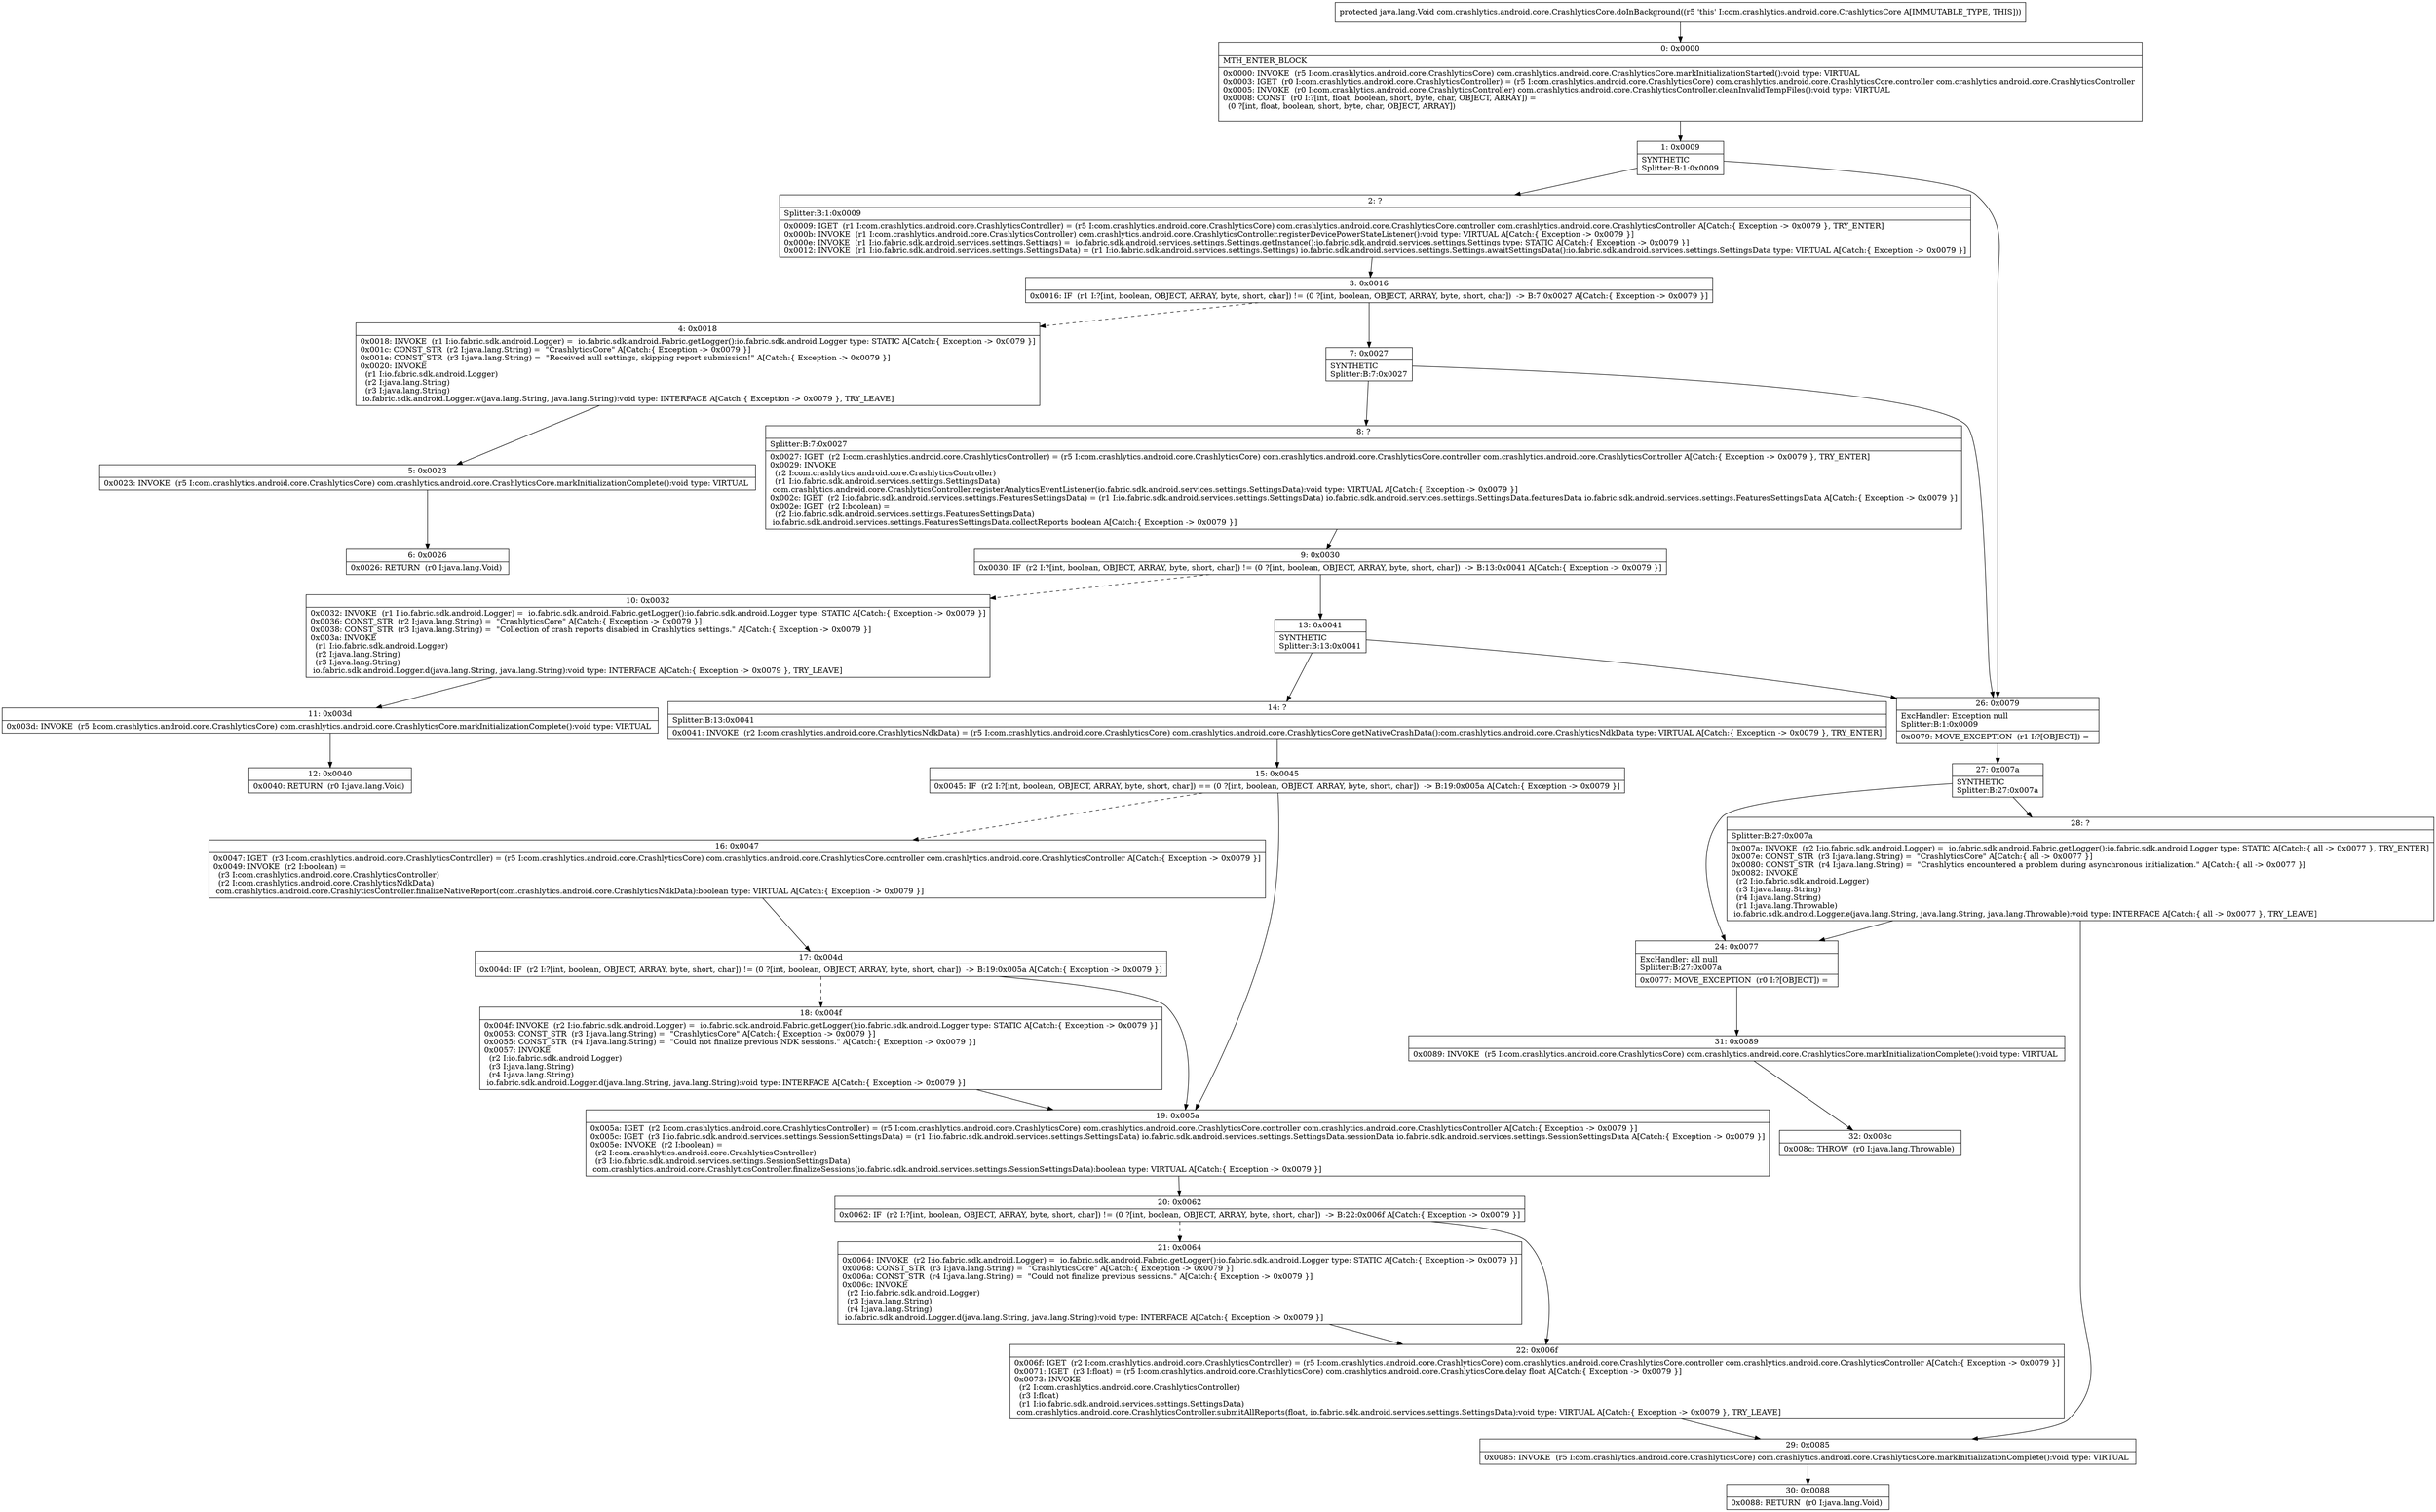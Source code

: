 digraph "CFG forcom.crashlytics.android.core.CrashlyticsCore.doInBackground()Ljava\/lang\/Void;" {
Node_0 [shape=record,label="{0\:\ 0x0000|MTH_ENTER_BLOCK\l|0x0000: INVOKE  (r5 I:com.crashlytics.android.core.CrashlyticsCore) com.crashlytics.android.core.CrashlyticsCore.markInitializationStarted():void type: VIRTUAL \l0x0003: IGET  (r0 I:com.crashlytics.android.core.CrashlyticsController) = (r5 I:com.crashlytics.android.core.CrashlyticsCore) com.crashlytics.android.core.CrashlyticsCore.controller com.crashlytics.android.core.CrashlyticsController \l0x0005: INVOKE  (r0 I:com.crashlytics.android.core.CrashlyticsController) com.crashlytics.android.core.CrashlyticsController.cleanInvalidTempFiles():void type: VIRTUAL \l0x0008: CONST  (r0 I:?[int, float, boolean, short, byte, char, OBJECT, ARRAY]) = \l  (0 ?[int, float, boolean, short, byte, char, OBJECT, ARRAY])\l \l}"];
Node_1 [shape=record,label="{1\:\ 0x0009|SYNTHETIC\lSplitter:B:1:0x0009\l}"];
Node_2 [shape=record,label="{2\:\ ?|Splitter:B:1:0x0009\l|0x0009: IGET  (r1 I:com.crashlytics.android.core.CrashlyticsController) = (r5 I:com.crashlytics.android.core.CrashlyticsCore) com.crashlytics.android.core.CrashlyticsCore.controller com.crashlytics.android.core.CrashlyticsController A[Catch:\{ Exception \-\> 0x0079 \}, TRY_ENTER]\l0x000b: INVOKE  (r1 I:com.crashlytics.android.core.CrashlyticsController) com.crashlytics.android.core.CrashlyticsController.registerDevicePowerStateListener():void type: VIRTUAL A[Catch:\{ Exception \-\> 0x0079 \}]\l0x000e: INVOKE  (r1 I:io.fabric.sdk.android.services.settings.Settings) =  io.fabric.sdk.android.services.settings.Settings.getInstance():io.fabric.sdk.android.services.settings.Settings type: STATIC A[Catch:\{ Exception \-\> 0x0079 \}]\l0x0012: INVOKE  (r1 I:io.fabric.sdk.android.services.settings.SettingsData) = (r1 I:io.fabric.sdk.android.services.settings.Settings) io.fabric.sdk.android.services.settings.Settings.awaitSettingsData():io.fabric.sdk.android.services.settings.SettingsData type: VIRTUAL A[Catch:\{ Exception \-\> 0x0079 \}]\l}"];
Node_3 [shape=record,label="{3\:\ 0x0016|0x0016: IF  (r1 I:?[int, boolean, OBJECT, ARRAY, byte, short, char]) != (0 ?[int, boolean, OBJECT, ARRAY, byte, short, char])  \-\> B:7:0x0027 A[Catch:\{ Exception \-\> 0x0079 \}]\l}"];
Node_4 [shape=record,label="{4\:\ 0x0018|0x0018: INVOKE  (r1 I:io.fabric.sdk.android.Logger) =  io.fabric.sdk.android.Fabric.getLogger():io.fabric.sdk.android.Logger type: STATIC A[Catch:\{ Exception \-\> 0x0079 \}]\l0x001c: CONST_STR  (r2 I:java.lang.String) =  \"CrashlyticsCore\" A[Catch:\{ Exception \-\> 0x0079 \}]\l0x001e: CONST_STR  (r3 I:java.lang.String) =  \"Received null settings, skipping report submission!\" A[Catch:\{ Exception \-\> 0x0079 \}]\l0x0020: INVOKE  \l  (r1 I:io.fabric.sdk.android.Logger)\l  (r2 I:java.lang.String)\l  (r3 I:java.lang.String)\l io.fabric.sdk.android.Logger.w(java.lang.String, java.lang.String):void type: INTERFACE A[Catch:\{ Exception \-\> 0x0079 \}, TRY_LEAVE]\l}"];
Node_5 [shape=record,label="{5\:\ 0x0023|0x0023: INVOKE  (r5 I:com.crashlytics.android.core.CrashlyticsCore) com.crashlytics.android.core.CrashlyticsCore.markInitializationComplete():void type: VIRTUAL \l}"];
Node_6 [shape=record,label="{6\:\ 0x0026|0x0026: RETURN  (r0 I:java.lang.Void) \l}"];
Node_7 [shape=record,label="{7\:\ 0x0027|SYNTHETIC\lSplitter:B:7:0x0027\l}"];
Node_8 [shape=record,label="{8\:\ ?|Splitter:B:7:0x0027\l|0x0027: IGET  (r2 I:com.crashlytics.android.core.CrashlyticsController) = (r5 I:com.crashlytics.android.core.CrashlyticsCore) com.crashlytics.android.core.CrashlyticsCore.controller com.crashlytics.android.core.CrashlyticsController A[Catch:\{ Exception \-\> 0x0079 \}, TRY_ENTER]\l0x0029: INVOKE  \l  (r2 I:com.crashlytics.android.core.CrashlyticsController)\l  (r1 I:io.fabric.sdk.android.services.settings.SettingsData)\l com.crashlytics.android.core.CrashlyticsController.registerAnalyticsEventListener(io.fabric.sdk.android.services.settings.SettingsData):void type: VIRTUAL A[Catch:\{ Exception \-\> 0x0079 \}]\l0x002c: IGET  (r2 I:io.fabric.sdk.android.services.settings.FeaturesSettingsData) = (r1 I:io.fabric.sdk.android.services.settings.SettingsData) io.fabric.sdk.android.services.settings.SettingsData.featuresData io.fabric.sdk.android.services.settings.FeaturesSettingsData A[Catch:\{ Exception \-\> 0x0079 \}]\l0x002e: IGET  (r2 I:boolean) = \l  (r2 I:io.fabric.sdk.android.services.settings.FeaturesSettingsData)\l io.fabric.sdk.android.services.settings.FeaturesSettingsData.collectReports boolean A[Catch:\{ Exception \-\> 0x0079 \}]\l}"];
Node_9 [shape=record,label="{9\:\ 0x0030|0x0030: IF  (r2 I:?[int, boolean, OBJECT, ARRAY, byte, short, char]) != (0 ?[int, boolean, OBJECT, ARRAY, byte, short, char])  \-\> B:13:0x0041 A[Catch:\{ Exception \-\> 0x0079 \}]\l}"];
Node_10 [shape=record,label="{10\:\ 0x0032|0x0032: INVOKE  (r1 I:io.fabric.sdk.android.Logger) =  io.fabric.sdk.android.Fabric.getLogger():io.fabric.sdk.android.Logger type: STATIC A[Catch:\{ Exception \-\> 0x0079 \}]\l0x0036: CONST_STR  (r2 I:java.lang.String) =  \"CrashlyticsCore\" A[Catch:\{ Exception \-\> 0x0079 \}]\l0x0038: CONST_STR  (r3 I:java.lang.String) =  \"Collection of crash reports disabled in Crashlytics settings.\" A[Catch:\{ Exception \-\> 0x0079 \}]\l0x003a: INVOKE  \l  (r1 I:io.fabric.sdk.android.Logger)\l  (r2 I:java.lang.String)\l  (r3 I:java.lang.String)\l io.fabric.sdk.android.Logger.d(java.lang.String, java.lang.String):void type: INTERFACE A[Catch:\{ Exception \-\> 0x0079 \}, TRY_LEAVE]\l}"];
Node_11 [shape=record,label="{11\:\ 0x003d|0x003d: INVOKE  (r5 I:com.crashlytics.android.core.CrashlyticsCore) com.crashlytics.android.core.CrashlyticsCore.markInitializationComplete():void type: VIRTUAL \l}"];
Node_12 [shape=record,label="{12\:\ 0x0040|0x0040: RETURN  (r0 I:java.lang.Void) \l}"];
Node_13 [shape=record,label="{13\:\ 0x0041|SYNTHETIC\lSplitter:B:13:0x0041\l}"];
Node_14 [shape=record,label="{14\:\ ?|Splitter:B:13:0x0041\l|0x0041: INVOKE  (r2 I:com.crashlytics.android.core.CrashlyticsNdkData) = (r5 I:com.crashlytics.android.core.CrashlyticsCore) com.crashlytics.android.core.CrashlyticsCore.getNativeCrashData():com.crashlytics.android.core.CrashlyticsNdkData type: VIRTUAL A[Catch:\{ Exception \-\> 0x0079 \}, TRY_ENTER]\l}"];
Node_15 [shape=record,label="{15\:\ 0x0045|0x0045: IF  (r2 I:?[int, boolean, OBJECT, ARRAY, byte, short, char]) == (0 ?[int, boolean, OBJECT, ARRAY, byte, short, char])  \-\> B:19:0x005a A[Catch:\{ Exception \-\> 0x0079 \}]\l}"];
Node_16 [shape=record,label="{16\:\ 0x0047|0x0047: IGET  (r3 I:com.crashlytics.android.core.CrashlyticsController) = (r5 I:com.crashlytics.android.core.CrashlyticsCore) com.crashlytics.android.core.CrashlyticsCore.controller com.crashlytics.android.core.CrashlyticsController A[Catch:\{ Exception \-\> 0x0079 \}]\l0x0049: INVOKE  (r2 I:boolean) = \l  (r3 I:com.crashlytics.android.core.CrashlyticsController)\l  (r2 I:com.crashlytics.android.core.CrashlyticsNdkData)\l com.crashlytics.android.core.CrashlyticsController.finalizeNativeReport(com.crashlytics.android.core.CrashlyticsNdkData):boolean type: VIRTUAL A[Catch:\{ Exception \-\> 0x0079 \}]\l}"];
Node_17 [shape=record,label="{17\:\ 0x004d|0x004d: IF  (r2 I:?[int, boolean, OBJECT, ARRAY, byte, short, char]) != (0 ?[int, boolean, OBJECT, ARRAY, byte, short, char])  \-\> B:19:0x005a A[Catch:\{ Exception \-\> 0x0079 \}]\l}"];
Node_18 [shape=record,label="{18\:\ 0x004f|0x004f: INVOKE  (r2 I:io.fabric.sdk.android.Logger) =  io.fabric.sdk.android.Fabric.getLogger():io.fabric.sdk.android.Logger type: STATIC A[Catch:\{ Exception \-\> 0x0079 \}]\l0x0053: CONST_STR  (r3 I:java.lang.String) =  \"CrashlyticsCore\" A[Catch:\{ Exception \-\> 0x0079 \}]\l0x0055: CONST_STR  (r4 I:java.lang.String) =  \"Could not finalize previous NDK sessions.\" A[Catch:\{ Exception \-\> 0x0079 \}]\l0x0057: INVOKE  \l  (r2 I:io.fabric.sdk.android.Logger)\l  (r3 I:java.lang.String)\l  (r4 I:java.lang.String)\l io.fabric.sdk.android.Logger.d(java.lang.String, java.lang.String):void type: INTERFACE A[Catch:\{ Exception \-\> 0x0079 \}]\l}"];
Node_19 [shape=record,label="{19\:\ 0x005a|0x005a: IGET  (r2 I:com.crashlytics.android.core.CrashlyticsController) = (r5 I:com.crashlytics.android.core.CrashlyticsCore) com.crashlytics.android.core.CrashlyticsCore.controller com.crashlytics.android.core.CrashlyticsController A[Catch:\{ Exception \-\> 0x0079 \}]\l0x005c: IGET  (r3 I:io.fabric.sdk.android.services.settings.SessionSettingsData) = (r1 I:io.fabric.sdk.android.services.settings.SettingsData) io.fabric.sdk.android.services.settings.SettingsData.sessionData io.fabric.sdk.android.services.settings.SessionSettingsData A[Catch:\{ Exception \-\> 0x0079 \}]\l0x005e: INVOKE  (r2 I:boolean) = \l  (r2 I:com.crashlytics.android.core.CrashlyticsController)\l  (r3 I:io.fabric.sdk.android.services.settings.SessionSettingsData)\l com.crashlytics.android.core.CrashlyticsController.finalizeSessions(io.fabric.sdk.android.services.settings.SessionSettingsData):boolean type: VIRTUAL A[Catch:\{ Exception \-\> 0x0079 \}]\l}"];
Node_20 [shape=record,label="{20\:\ 0x0062|0x0062: IF  (r2 I:?[int, boolean, OBJECT, ARRAY, byte, short, char]) != (0 ?[int, boolean, OBJECT, ARRAY, byte, short, char])  \-\> B:22:0x006f A[Catch:\{ Exception \-\> 0x0079 \}]\l}"];
Node_21 [shape=record,label="{21\:\ 0x0064|0x0064: INVOKE  (r2 I:io.fabric.sdk.android.Logger) =  io.fabric.sdk.android.Fabric.getLogger():io.fabric.sdk.android.Logger type: STATIC A[Catch:\{ Exception \-\> 0x0079 \}]\l0x0068: CONST_STR  (r3 I:java.lang.String) =  \"CrashlyticsCore\" A[Catch:\{ Exception \-\> 0x0079 \}]\l0x006a: CONST_STR  (r4 I:java.lang.String) =  \"Could not finalize previous sessions.\" A[Catch:\{ Exception \-\> 0x0079 \}]\l0x006c: INVOKE  \l  (r2 I:io.fabric.sdk.android.Logger)\l  (r3 I:java.lang.String)\l  (r4 I:java.lang.String)\l io.fabric.sdk.android.Logger.d(java.lang.String, java.lang.String):void type: INTERFACE A[Catch:\{ Exception \-\> 0x0079 \}]\l}"];
Node_22 [shape=record,label="{22\:\ 0x006f|0x006f: IGET  (r2 I:com.crashlytics.android.core.CrashlyticsController) = (r5 I:com.crashlytics.android.core.CrashlyticsCore) com.crashlytics.android.core.CrashlyticsCore.controller com.crashlytics.android.core.CrashlyticsController A[Catch:\{ Exception \-\> 0x0079 \}]\l0x0071: IGET  (r3 I:float) = (r5 I:com.crashlytics.android.core.CrashlyticsCore) com.crashlytics.android.core.CrashlyticsCore.delay float A[Catch:\{ Exception \-\> 0x0079 \}]\l0x0073: INVOKE  \l  (r2 I:com.crashlytics.android.core.CrashlyticsController)\l  (r3 I:float)\l  (r1 I:io.fabric.sdk.android.services.settings.SettingsData)\l com.crashlytics.android.core.CrashlyticsController.submitAllReports(float, io.fabric.sdk.android.services.settings.SettingsData):void type: VIRTUAL A[Catch:\{ Exception \-\> 0x0079 \}, TRY_LEAVE]\l}"];
Node_24 [shape=record,label="{24\:\ 0x0077|ExcHandler: all null\lSplitter:B:27:0x007a\l|0x0077: MOVE_EXCEPTION  (r0 I:?[OBJECT]) =  \l}"];
Node_26 [shape=record,label="{26\:\ 0x0079|ExcHandler: Exception null\lSplitter:B:1:0x0009\l|0x0079: MOVE_EXCEPTION  (r1 I:?[OBJECT]) =  \l}"];
Node_27 [shape=record,label="{27\:\ 0x007a|SYNTHETIC\lSplitter:B:27:0x007a\l}"];
Node_28 [shape=record,label="{28\:\ ?|Splitter:B:27:0x007a\l|0x007a: INVOKE  (r2 I:io.fabric.sdk.android.Logger) =  io.fabric.sdk.android.Fabric.getLogger():io.fabric.sdk.android.Logger type: STATIC A[Catch:\{ all \-\> 0x0077 \}, TRY_ENTER]\l0x007e: CONST_STR  (r3 I:java.lang.String) =  \"CrashlyticsCore\" A[Catch:\{ all \-\> 0x0077 \}]\l0x0080: CONST_STR  (r4 I:java.lang.String) =  \"Crashlytics encountered a problem during asynchronous initialization.\" A[Catch:\{ all \-\> 0x0077 \}]\l0x0082: INVOKE  \l  (r2 I:io.fabric.sdk.android.Logger)\l  (r3 I:java.lang.String)\l  (r4 I:java.lang.String)\l  (r1 I:java.lang.Throwable)\l io.fabric.sdk.android.Logger.e(java.lang.String, java.lang.String, java.lang.Throwable):void type: INTERFACE A[Catch:\{ all \-\> 0x0077 \}, TRY_LEAVE]\l}"];
Node_29 [shape=record,label="{29\:\ 0x0085|0x0085: INVOKE  (r5 I:com.crashlytics.android.core.CrashlyticsCore) com.crashlytics.android.core.CrashlyticsCore.markInitializationComplete():void type: VIRTUAL \l}"];
Node_30 [shape=record,label="{30\:\ 0x0088|0x0088: RETURN  (r0 I:java.lang.Void) \l}"];
Node_31 [shape=record,label="{31\:\ 0x0089|0x0089: INVOKE  (r5 I:com.crashlytics.android.core.CrashlyticsCore) com.crashlytics.android.core.CrashlyticsCore.markInitializationComplete():void type: VIRTUAL \l}"];
Node_32 [shape=record,label="{32\:\ 0x008c|0x008c: THROW  (r0 I:java.lang.Throwable) \l}"];
MethodNode[shape=record,label="{protected java.lang.Void com.crashlytics.android.core.CrashlyticsCore.doInBackground((r5 'this' I:com.crashlytics.android.core.CrashlyticsCore A[IMMUTABLE_TYPE, THIS])) }"];
MethodNode -> Node_0;
Node_0 -> Node_1;
Node_1 -> Node_2;
Node_1 -> Node_26;
Node_2 -> Node_3;
Node_3 -> Node_4[style=dashed];
Node_3 -> Node_7;
Node_4 -> Node_5;
Node_5 -> Node_6;
Node_7 -> Node_8;
Node_7 -> Node_26;
Node_8 -> Node_9;
Node_9 -> Node_10[style=dashed];
Node_9 -> Node_13;
Node_10 -> Node_11;
Node_11 -> Node_12;
Node_13 -> Node_14;
Node_13 -> Node_26;
Node_14 -> Node_15;
Node_15 -> Node_16[style=dashed];
Node_15 -> Node_19;
Node_16 -> Node_17;
Node_17 -> Node_18[style=dashed];
Node_17 -> Node_19;
Node_18 -> Node_19;
Node_19 -> Node_20;
Node_20 -> Node_21[style=dashed];
Node_20 -> Node_22;
Node_21 -> Node_22;
Node_22 -> Node_29;
Node_24 -> Node_31;
Node_26 -> Node_27;
Node_27 -> Node_28;
Node_27 -> Node_24;
Node_28 -> Node_29;
Node_28 -> Node_24;
Node_29 -> Node_30;
Node_31 -> Node_32;
}

